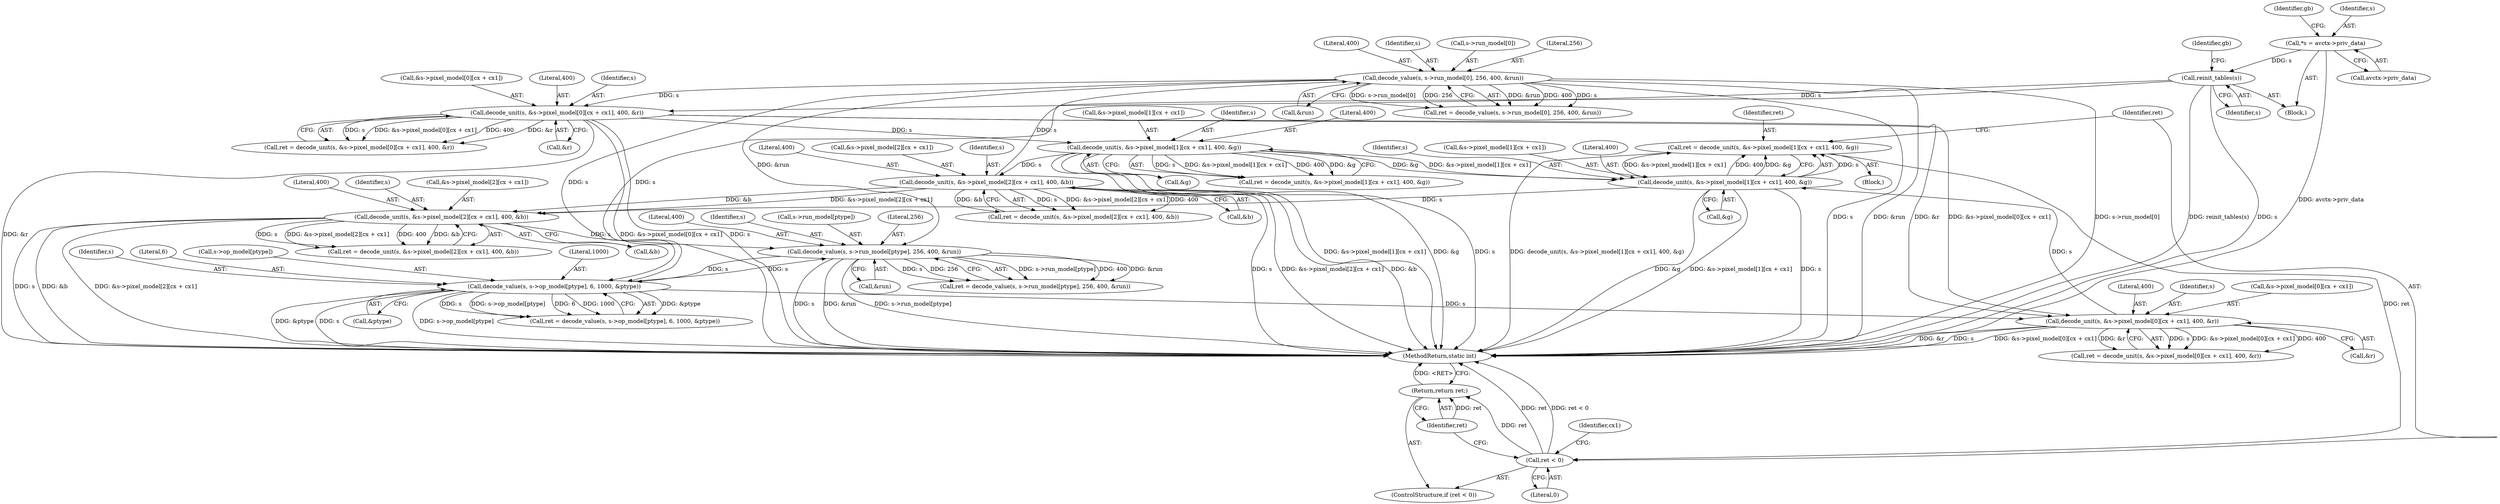 digraph "0_FFmpeg_7ac5067146613997bb38442cb022d7f41321a706@integer" {
"1000448" [label="(Call,ret = decode_unit(s, &s->pixel_model[1][cx + cx1], 400, &g))"];
"1000450" [label="(Call,decode_unit(s, &s->pixel_model[1][cx + cx1], 400, &g))"];
"1000415" [label="(Call,decode_unit(s, &s->pixel_model[0][cx + cx1], 400, &r))"];
"1000391" [label="(Call,decode_value(s, s->op_model[ptype], 6, 1000, &ptype))"];
"1000293" [label="(Call,decode_value(s, s->run_model[0], 256, 400, &run))"];
"1000258" [label="(Call,decode_unit(s, &s->pixel_model[2][cx + cx1], 400, &b))"];
"1000223" [label="(Call,decode_unit(s, &s->pixel_model[1][cx + cx1], 400, &g))"];
"1000188" [label="(Call,decode_unit(s, &s->pixel_model[0][cx + cx1], 400, &r))"];
"1000166" [label="(Call,reinit_tables(s))"];
"1000106" [label="(Call,*s = avctx->priv_data)"];
"1000525" [label="(Call,decode_value(s, s->run_model[ptype], 256, 400, &run))"];
"1000485" [label="(Call,decode_unit(s, &s->pixel_model[2][cx + cx1], 400, &b))"];
"1000466" [label="(Call,ret < 0)"];
"1000469" [label="(Return,return ret;)"];
"1000108" [label="(Call,avctx->priv_data)"];
"1000497" [label="(Literal,400)"];
"1000189" [label="(Identifier,s)"];
"1000466" [label="(Call,ret < 0)"];
"1000463" [label="(Call,&g)"];
"1000391" [label="(Call,decode_value(s, s->op_model[ptype], 6, 1000, &ptype))"];
"1000106" [label="(Call,*s = avctx->priv_data)"];
"1000302" [label="(Call,&run)"];
"1000392" [label="(Identifier,s)"];
"1000291" [label="(Call,ret = decode_value(s, s->run_model[0], 256, 400, &run))"];
"1000235" [label="(Literal,400)"];
"1000486" [label="(Identifier,s)"];
"1000223" [label="(Call,decode_unit(s, &s->pixel_model[1][cx + cx1], 400, &g))"];
"1000221" [label="(Call,ret = decode_unit(s, &s->pixel_model[1][cx + cx1], 400, &g))"];
"1000465" [label="(ControlStructure,if (ret < 0))"];
"1000469" [label="(Return,return ret;)"];
"1000167" [label="(Identifier,s)"];
"1000533" [label="(Literal,400)"];
"1000295" [label="(Call,s->run_model[0])"];
"1000525" [label="(Call,decode_value(s, s->run_model[ptype], 256, 400, &run))"];
"1000498" [label="(Call,&b)"];
"1000449" [label="(Identifier,ret)"];
"1000166" [label="(Call,reinit_tables(s))"];
"1000225" [label="(Call,&s->pixel_model[1][cx + cx1])"];
"1000451" [label="(Identifier,s)"];
"1000270" [label="(Literal,400)"];
"1000526" [label="(Identifier,s)"];
"1000413" [label="(Call,ret = decode_unit(s, &s->pixel_model[0][cx + cx1], 400, &r))"];
"1000452" [label="(Call,&s->pixel_model[1][cx + cx1])"];
"1000293" [label="(Call,decode_value(s, s->run_model[0], 256, 400, &run))"];
"1000258" [label="(Call,decode_unit(s, &s->pixel_model[2][cx + cx1], 400, &b))"];
"1000256" [label="(Call,ret = decode_unit(s, &s->pixel_model[2][cx + cx1], 400, &b))"];
"1000236" [label="(Call,&g)"];
"1000113" [label="(Identifier,gb)"];
"1000534" [label="(Call,&run)"];
"1000527" [label="(Call,s->run_model[ptype])"];
"1000300" [label="(Literal,256)"];
"1000428" [label="(Call,&r)"];
"1000190" [label="(Call,&s->pixel_model[0][cx + cx1])"];
"1000427" [label="(Literal,400)"];
"1000260" [label="(Call,&s->pixel_model[2][cx + cx1])"];
"1000186" [label="(Call,ret = decode_unit(s, &s->pixel_model[0][cx + cx1], 400, &r))"];
"1000487" [label="(Call,&s->pixel_model[2][cx + cx1])"];
"1000398" [label="(Literal,6)"];
"1000483" [label="(Call,ret = decode_unit(s, &s->pixel_model[2][cx + cx1], 400, &b))"];
"1000301" [label="(Literal,400)"];
"1000389" [label="(Call,ret = decode_value(s, s->op_model[ptype], 6, 1000, &ptype))"];
"1000485" [label="(Call,decode_unit(s, &s->pixel_model[2][cx + cx1], 400, &b))"];
"1000450" [label="(Call,decode_unit(s, &s->pixel_model[1][cx + cx1], 400, &g))"];
"1000200" [label="(Literal,400)"];
"1000470" [label="(Identifier,ret)"];
"1000294" [label="(Identifier,s)"];
"1000400" [label="(Call,&ptype)"];
"1000224" [label="(Identifier,s)"];
"1000467" [label="(Identifier,ret)"];
"1000259" [label="(Identifier,s)"];
"1000532" [label="(Literal,256)"];
"1000415" [label="(Call,decode_unit(s, &s->pixel_model[0][cx + cx1], 400, &r))"];
"1000472" [label="(Identifier,cx1)"];
"1000107" [label="(Identifier,s)"];
"1000201" [label="(Call,&r)"];
"1000271" [label="(Call,&b)"];
"1001058" [label="(MethodReturn,static int)"];
"1000462" [label="(Literal,400)"];
"1000523" [label="(Call,ret = decode_value(s, s->run_model[ptype], 256, 400, &run))"];
"1000393" [label="(Call,s->op_model[ptype])"];
"1000169" [label="(Identifier,gb)"];
"1000416" [label="(Identifier,s)"];
"1000412" [label="(Block,)"];
"1000468" [label="(Literal,0)"];
"1000399" [label="(Literal,1000)"];
"1000104" [label="(Block,)"];
"1000448" [label="(Call,ret = decode_unit(s, &s->pixel_model[1][cx + cx1], 400, &g))"];
"1000188" [label="(Call,decode_unit(s, &s->pixel_model[0][cx + cx1], 400, &r))"];
"1000417" [label="(Call,&s->pixel_model[0][cx + cx1])"];
"1000448" -> "1000412"  [label="AST: "];
"1000448" -> "1000450"  [label="CFG: "];
"1000449" -> "1000448"  [label="AST: "];
"1000450" -> "1000448"  [label="AST: "];
"1000467" -> "1000448"  [label="CFG: "];
"1000448" -> "1001058"  [label="DDG: decode_unit(s, &s->pixel_model[1][cx + cx1], 400, &g)"];
"1000450" -> "1000448"  [label="DDG: s"];
"1000450" -> "1000448"  [label="DDG: &s->pixel_model[1][cx + cx1]"];
"1000450" -> "1000448"  [label="DDG: 400"];
"1000450" -> "1000448"  [label="DDG: &g"];
"1000448" -> "1000466"  [label="DDG: ret"];
"1000450" -> "1000463"  [label="CFG: "];
"1000451" -> "1000450"  [label="AST: "];
"1000452" -> "1000450"  [label="AST: "];
"1000462" -> "1000450"  [label="AST: "];
"1000463" -> "1000450"  [label="AST: "];
"1000450" -> "1001058"  [label="DDG: &g"];
"1000450" -> "1001058"  [label="DDG: &s->pixel_model[1][cx + cx1]"];
"1000450" -> "1001058"  [label="DDG: s"];
"1000415" -> "1000450"  [label="DDG: s"];
"1000223" -> "1000450"  [label="DDG: &s->pixel_model[1][cx + cx1]"];
"1000223" -> "1000450"  [label="DDG: &g"];
"1000450" -> "1000485"  [label="DDG: s"];
"1000415" -> "1000413"  [label="AST: "];
"1000415" -> "1000428"  [label="CFG: "];
"1000416" -> "1000415"  [label="AST: "];
"1000417" -> "1000415"  [label="AST: "];
"1000427" -> "1000415"  [label="AST: "];
"1000428" -> "1000415"  [label="AST: "];
"1000413" -> "1000415"  [label="CFG: "];
"1000415" -> "1001058"  [label="DDG: &r"];
"1000415" -> "1001058"  [label="DDG: s"];
"1000415" -> "1001058"  [label="DDG: &s->pixel_model[0][cx + cx1]"];
"1000415" -> "1000413"  [label="DDG: s"];
"1000415" -> "1000413"  [label="DDG: &s->pixel_model[0][cx + cx1]"];
"1000415" -> "1000413"  [label="DDG: 400"];
"1000415" -> "1000413"  [label="DDG: &r"];
"1000391" -> "1000415"  [label="DDG: s"];
"1000188" -> "1000415"  [label="DDG: &s->pixel_model[0][cx + cx1]"];
"1000188" -> "1000415"  [label="DDG: &r"];
"1000391" -> "1000389"  [label="AST: "];
"1000391" -> "1000400"  [label="CFG: "];
"1000392" -> "1000391"  [label="AST: "];
"1000393" -> "1000391"  [label="AST: "];
"1000398" -> "1000391"  [label="AST: "];
"1000399" -> "1000391"  [label="AST: "];
"1000400" -> "1000391"  [label="AST: "];
"1000389" -> "1000391"  [label="CFG: "];
"1000391" -> "1001058"  [label="DDG: s"];
"1000391" -> "1001058"  [label="DDG: s->op_model[ptype]"];
"1000391" -> "1001058"  [label="DDG: &ptype"];
"1000391" -> "1000389"  [label="DDG: &ptype"];
"1000391" -> "1000389"  [label="DDG: s"];
"1000391" -> "1000389"  [label="DDG: s->op_model[ptype]"];
"1000391" -> "1000389"  [label="DDG: 6"];
"1000391" -> "1000389"  [label="DDG: 1000"];
"1000293" -> "1000391"  [label="DDG: s"];
"1000166" -> "1000391"  [label="DDG: s"];
"1000525" -> "1000391"  [label="DDG: s"];
"1000391" -> "1000525"  [label="DDG: s"];
"1000293" -> "1000291"  [label="AST: "];
"1000293" -> "1000302"  [label="CFG: "];
"1000294" -> "1000293"  [label="AST: "];
"1000295" -> "1000293"  [label="AST: "];
"1000300" -> "1000293"  [label="AST: "];
"1000301" -> "1000293"  [label="AST: "];
"1000302" -> "1000293"  [label="AST: "];
"1000291" -> "1000293"  [label="CFG: "];
"1000293" -> "1001058"  [label="DDG: s"];
"1000293" -> "1001058"  [label="DDG: &run"];
"1000293" -> "1001058"  [label="DDG: s->run_model[0]"];
"1000293" -> "1000188"  [label="DDG: s"];
"1000293" -> "1000291"  [label="DDG: &run"];
"1000293" -> "1000291"  [label="DDG: 400"];
"1000293" -> "1000291"  [label="DDG: s"];
"1000293" -> "1000291"  [label="DDG: s->run_model[0]"];
"1000293" -> "1000291"  [label="DDG: 256"];
"1000258" -> "1000293"  [label="DDG: s"];
"1000293" -> "1000525"  [label="DDG: &run"];
"1000258" -> "1000256"  [label="AST: "];
"1000258" -> "1000271"  [label="CFG: "];
"1000259" -> "1000258"  [label="AST: "];
"1000260" -> "1000258"  [label="AST: "];
"1000270" -> "1000258"  [label="AST: "];
"1000271" -> "1000258"  [label="AST: "];
"1000256" -> "1000258"  [label="CFG: "];
"1000258" -> "1001058"  [label="DDG: s"];
"1000258" -> "1001058"  [label="DDG: &s->pixel_model[2][cx + cx1]"];
"1000258" -> "1001058"  [label="DDG: &b"];
"1000258" -> "1000256"  [label="DDG: s"];
"1000258" -> "1000256"  [label="DDG: &s->pixel_model[2][cx + cx1]"];
"1000258" -> "1000256"  [label="DDG: 400"];
"1000258" -> "1000256"  [label="DDG: &b"];
"1000223" -> "1000258"  [label="DDG: s"];
"1000258" -> "1000485"  [label="DDG: &s->pixel_model[2][cx + cx1]"];
"1000258" -> "1000485"  [label="DDG: &b"];
"1000223" -> "1000221"  [label="AST: "];
"1000223" -> "1000236"  [label="CFG: "];
"1000224" -> "1000223"  [label="AST: "];
"1000225" -> "1000223"  [label="AST: "];
"1000235" -> "1000223"  [label="AST: "];
"1000236" -> "1000223"  [label="AST: "];
"1000221" -> "1000223"  [label="CFG: "];
"1000223" -> "1001058"  [label="DDG: &s->pixel_model[1][cx + cx1]"];
"1000223" -> "1001058"  [label="DDG: &g"];
"1000223" -> "1001058"  [label="DDG: s"];
"1000223" -> "1000221"  [label="DDG: s"];
"1000223" -> "1000221"  [label="DDG: &s->pixel_model[1][cx + cx1]"];
"1000223" -> "1000221"  [label="DDG: 400"];
"1000223" -> "1000221"  [label="DDG: &g"];
"1000188" -> "1000223"  [label="DDG: s"];
"1000188" -> "1000186"  [label="AST: "];
"1000188" -> "1000201"  [label="CFG: "];
"1000189" -> "1000188"  [label="AST: "];
"1000190" -> "1000188"  [label="AST: "];
"1000200" -> "1000188"  [label="AST: "];
"1000201" -> "1000188"  [label="AST: "];
"1000186" -> "1000188"  [label="CFG: "];
"1000188" -> "1001058"  [label="DDG: &r"];
"1000188" -> "1001058"  [label="DDG: &s->pixel_model[0][cx + cx1]"];
"1000188" -> "1001058"  [label="DDG: s"];
"1000188" -> "1000186"  [label="DDG: s"];
"1000188" -> "1000186"  [label="DDG: &s->pixel_model[0][cx + cx1]"];
"1000188" -> "1000186"  [label="DDG: 400"];
"1000188" -> "1000186"  [label="DDG: &r"];
"1000166" -> "1000188"  [label="DDG: s"];
"1000166" -> "1000104"  [label="AST: "];
"1000166" -> "1000167"  [label="CFG: "];
"1000167" -> "1000166"  [label="AST: "];
"1000169" -> "1000166"  [label="CFG: "];
"1000166" -> "1001058"  [label="DDG: reinit_tables(s)"];
"1000166" -> "1001058"  [label="DDG: s"];
"1000106" -> "1000166"  [label="DDG: s"];
"1000106" -> "1000104"  [label="AST: "];
"1000106" -> "1000108"  [label="CFG: "];
"1000107" -> "1000106"  [label="AST: "];
"1000108" -> "1000106"  [label="AST: "];
"1000113" -> "1000106"  [label="CFG: "];
"1000106" -> "1001058"  [label="DDG: avctx->priv_data"];
"1000525" -> "1000523"  [label="AST: "];
"1000525" -> "1000534"  [label="CFG: "];
"1000526" -> "1000525"  [label="AST: "];
"1000527" -> "1000525"  [label="AST: "];
"1000532" -> "1000525"  [label="AST: "];
"1000533" -> "1000525"  [label="AST: "];
"1000534" -> "1000525"  [label="AST: "];
"1000523" -> "1000525"  [label="CFG: "];
"1000525" -> "1001058"  [label="DDG: s"];
"1000525" -> "1001058"  [label="DDG: &run"];
"1000525" -> "1001058"  [label="DDG: s->run_model[ptype]"];
"1000525" -> "1000523"  [label="DDG: s->run_model[ptype]"];
"1000525" -> "1000523"  [label="DDG: 400"];
"1000525" -> "1000523"  [label="DDG: &run"];
"1000525" -> "1000523"  [label="DDG: s"];
"1000525" -> "1000523"  [label="DDG: 256"];
"1000485" -> "1000525"  [label="DDG: s"];
"1000485" -> "1000483"  [label="AST: "];
"1000485" -> "1000498"  [label="CFG: "];
"1000486" -> "1000485"  [label="AST: "];
"1000487" -> "1000485"  [label="AST: "];
"1000497" -> "1000485"  [label="AST: "];
"1000498" -> "1000485"  [label="AST: "];
"1000483" -> "1000485"  [label="CFG: "];
"1000485" -> "1001058"  [label="DDG: s"];
"1000485" -> "1001058"  [label="DDG: &b"];
"1000485" -> "1001058"  [label="DDG: &s->pixel_model[2][cx + cx1]"];
"1000485" -> "1000483"  [label="DDG: s"];
"1000485" -> "1000483"  [label="DDG: &s->pixel_model[2][cx + cx1]"];
"1000485" -> "1000483"  [label="DDG: 400"];
"1000485" -> "1000483"  [label="DDG: &b"];
"1000466" -> "1000465"  [label="AST: "];
"1000466" -> "1000468"  [label="CFG: "];
"1000467" -> "1000466"  [label="AST: "];
"1000468" -> "1000466"  [label="AST: "];
"1000470" -> "1000466"  [label="CFG: "];
"1000472" -> "1000466"  [label="CFG: "];
"1000466" -> "1001058"  [label="DDG: ret"];
"1000466" -> "1001058"  [label="DDG: ret < 0"];
"1000466" -> "1000469"  [label="DDG: ret"];
"1000469" -> "1000465"  [label="AST: "];
"1000469" -> "1000470"  [label="CFG: "];
"1000470" -> "1000469"  [label="AST: "];
"1001058" -> "1000469"  [label="CFG: "];
"1000469" -> "1001058"  [label="DDG: <RET>"];
"1000470" -> "1000469"  [label="DDG: ret"];
}
